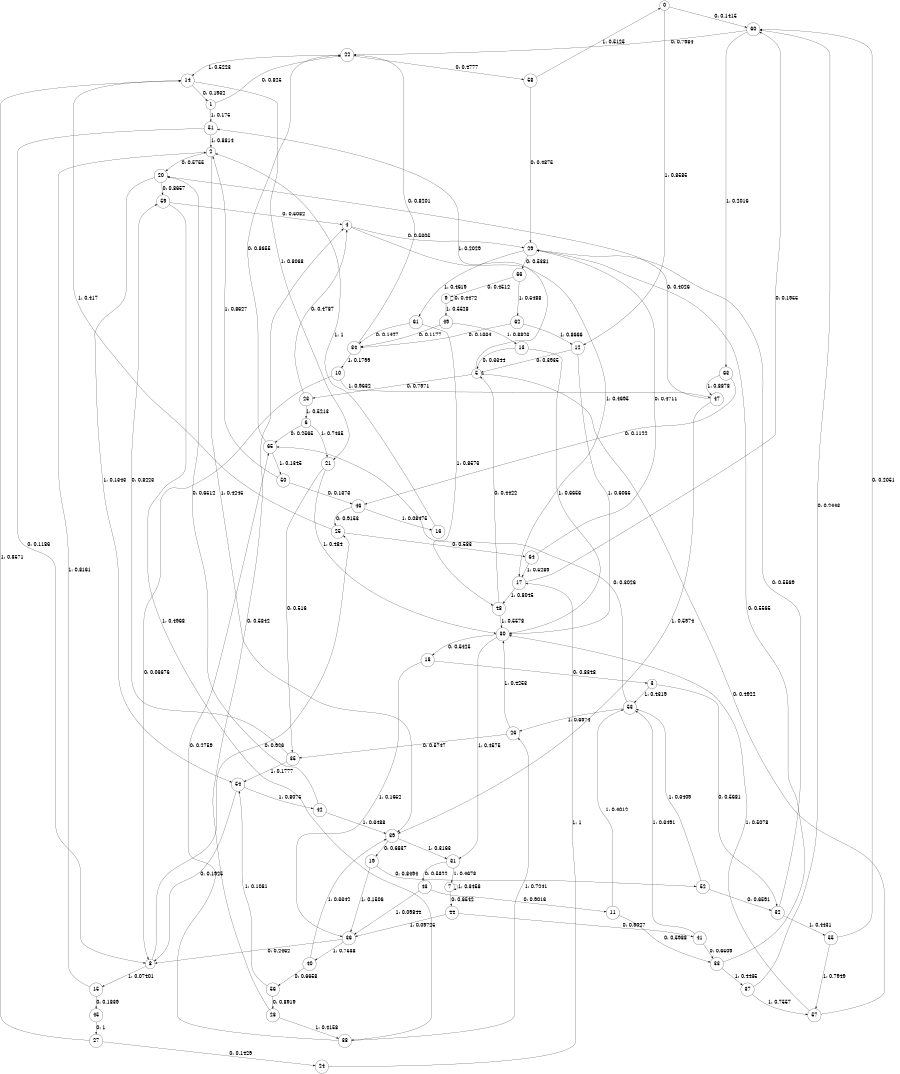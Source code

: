 digraph "ch10randomL9" {
size = "6,8.5";
ratio = "fill";
node [shape = circle];
node [fontsize = 24];
edge [fontsize = 24];
0 -> 60 [label = "0: 0.1415   "];
0 -> 12 [label = "1: 0.8585   "];
1 -> 22 [label = "0: 0.825    "];
1 -> 51 [label = "1: 0.175    "];
2 -> 20 [label = "0: 0.5755   "];
2 -> 39 [label = "1: 0.4245   "];
3 -> 32 [label = "0: 0.5681   "];
3 -> 53 [label = "1: 0.4319   "];
4 -> 29 [label = "0: 0.5305   "];
4 -> 17 [label = "1: 0.4695   "];
5 -> 23 [label = "0: 0.7971   "];
5 -> 51 [label = "1: 0.2029   "];
6 -> 65 [label = "0: 0.2565   "];
6 -> 21 [label = "1: 0.7435   "];
7 -> 44 [label = "0: 0.6542   "];
7 -> 7 [label = "1: 0.3458   "];
8 -> 25 [label = "0: 0.926    "];
8 -> 15 [label = "1: 0.07401  "];
9 -> 9 [label = "0: 0.4472   "];
9 -> 49 [label = "1: 0.5528   "];
10 -> 8 [label = "0: 0.03676  "];
10 -> 47 [label = "1: 0.9632   "];
11 -> 33 [label = "0: 0.5988   "];
11 -> 53 [label = "1: 0.4012   "];
12 -> 5 [label = "0: 0.3935   "];
12 -> 30 [label = "1: 0.6065   "];
13 -> 5 [label = "0: 0.3344   "];
13 -> 30 [label = "1: 0.6656   "];
14 -> 1 [label = "0: 0.1932   "];
14 -> 21 [label = "1: 0.8068   "];
15 -> 45 [label = "0: 0.1839   "];
15 -> 2 [label = "1: 0.8161   "];
16 -> 2 [label = "1: 1        "];
17 -> 60 [label = "0: 0.1955   "];
17 -> 48 [label = "1: 0.8045   "];
18 -> 3 [label = "0: 0.8348   "];
18 -> 36 [label = "1: 0.1652   "];
19 -> 52 [label = "0: 0.8494   "];
19 -> 36 [label = "1: 0.1506   "];
20 -> 59 [label = "0: 0.8657   "];
20 -> 54 [label = "1: 0.1343   "];
21 -> 35 [label = "0: 0.516    "];
21 -> 30 [label = "1: 0.484    "];
22 -> 58 [label = "0: 0.4777   "];
22 -> 14 [label = "1: 0.5223   "];
23 -> 4 [label = "0: 0.4787   "];
23 -> 6 [label = "1: 0.5213   "];
24 -> 17 [label = "1: 1        "];
25 -> 64 [label = "0: 0.583    "];
25 -> 14 [label = "1: 0.417    "];
26 -> 35 [label = "0: 0.5747   "];
26 -> 30 [label = "1: 0.4253   "];
27 -> 24 [label = "0: 0.1429   "];
27 -> 14 [label = "1: 0.8571   "];
28 -> 4 [label = "0: 0.5842   "];
28 -> 38 [label = "1: 0.4158   "];
29 -> 66 [label = "0: 0.5381   "];
29 -> 61 [label = "1: 0.4619   "];
30 -> 18 [label = "0: 0.5425   "];
30 -> 31 [label = "1: 0.4575   "];
31 -> 43 [label = "0: 0.5322   "];
31 -> 7 [label = "1: 0.4678   "];
32 -> 29 [label = "0: 0.5569   "];
32 -> 55 [label = "1: 0.4431   "];
33 -> 29 [label = "0: 0.5565   "];
33 -> 37 [label = "1: 0.4435   "];
34 -> 22 [label = "0: 0.8201   "];
34 -> 10 [label = "1: 0.1799   "];
35 -> 59 [label = "0: 0.8223   "];
35 -> 54 [label = "1: 0.1777   "];
36 -> 8 [label = "0: 0.2462   "];
36 -> 40 [label = "1: 0.7538   "];
37 -> 60 [label = "0: 0.2443   "];
37 -> 57 [label = "1: 0.7557   "];
38 -> 65 [label = "0: 0.2759   "];
38 -> 26 [label = "1: 0.7241   "];
39 -> 19 [label = "0: 0.6837   "];
39 -> 31 [label = "1: 0.3163   "];
40 -> 56 [label = "0: 0.6658   "];
40 -> 39 [label = "1: 0.3342   "];
41 -> 33 [label = "0: 0.6509   "];
41 -> 53 [label = "1: 0.3491   "];
42 -> 20 [label = "0: 0.6512   "];
42 -> 39 [label = "1: 0.3488   "];
43 -> 11 [label = "0: 0.9016   "];
43 -> 36 [label = "1: 0.09844  "];
44 -> 41 [label = "0: 0.9027   "];
44 -> 36 [label = "1: 0.09725  "];
45 -> 27 [label = "0: 1        "];
46 -> 25 [label = "0: 0.9153   "];
46 -> 16 [label = "1: 0.08475  "];
47 -> 20 [label = "0: 0.4026   "];
47 -> 39 [label = "1: 0.5974   "];
48 -> 5 [label = "0: 0.4422   "];
48 -> 30 [label = "1: 0.5578   "];
49 -> 34 [label = "0: 0.1177   "];
49 -> 13 [label = "1: 0.8823   "];
50 -> 46 [label = "0: 0.1373   "];
50 -> 2 [label = "1: 0.8627   "];
51 -> 8 [label = "0: 0.1186   "];
51 -> 2 [label = "1: 0.8814   "];
52 -> 32 [label = "0: 0.6591   "];
52 -> 53 [label = "1: 0.3409   "];
53 -> 65 [label = "0: 0.3026   "];
53 -> 26 [label = "1: 0.6974   "];
54 -> 8 [label = "0: 0.1925   "];
54 -> 42 [label = "1: 0.8075   "];
55 -> 60 [label = "0: 0.2051   "];
55 -> 57 [label = "1: 0.7949   "];
56 -> 28 [label = "0: 0.8919   "];
56 -> 54 [label = "1: 0.1081   "];
57 -> 5 [label = "0: 0.4922   "];
57 -> 30 [label = "1: 0.5078   "];
58 -> 29 [label = "0: 0.4875   "];
58 -> 0 [label = "1: 0.5125   "];
59 -> 4 [label = "0: 0.5032   "];
59 -> 38 [label = "1: 0.4968   "];
60 -> 22 [label = "0: 0.7984   "];
60 -> 63 [label = "1: 0.2016   "];
61 -> 34 [label = "0: 0.1427   "];
61 -> 48 [label = "1: 0.8573   "];
62 -> 34 [label = "0: 0.1334   "];
62 -> 12 [label = "1: 0.8666   "];
63 -> 46 [label = "0: 0.1122   "];
63 -> 47 [label = "1: 0.8878   "];
64 -> 29 [label = "0: 0.4711   "];
64 -> 17 [label = "1: 0.5289   "];
65 -> 22 [label = "0: 0.8655   "];
65 -> 50 [label = "1: 0.1345   "];
66 -> 9 [label = "0: 0.4512   "];
66 -> 62 [label = "1: 0.5488   "];
}